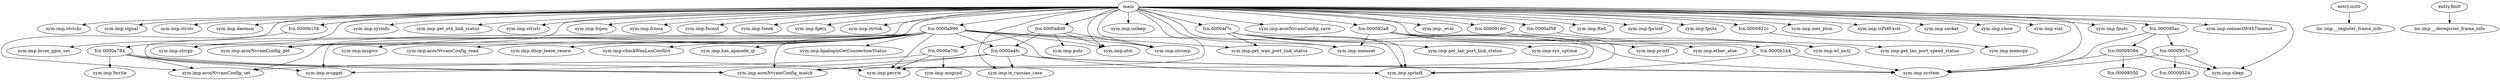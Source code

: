 digraph code {
  "0x0000967c" [label="main"];
  "0x0000967c" -> "0x00008dd8";
  "0x00008dd8" [label="sym.imp.strrchr"];
  "0x0000967c" -> "0x0000900c";
  "0x0000900c" [label="sym.imp.signal"];
  "0x0000967c" -> "0x00008fa0";
  "0x00008fa0" [label="sym.imp.strstr"];
  "0x0000967c" -> "0x00008d6c";
  "0x00008d6c" [label="sym.imp.daemon"];
  "0x0000967c" -> "0x0000a784";
  "0x0000a784" [label="fcn.0000a784"];
  "0x0000967c" -> "0x00008d78";
  "0x00008d78" [label="sym.imp.acosNvramConfig_match"];
  "0x0000967c" -> "0x00008f34";
  "0x00008f34" [label="sym.imp.memset"];
  "0x0000967c" -> "0x00008dc0";
  "0x00008dc0" [label="sym.imp.sysinfo"];
  "0x0000967c" -> "0x00008eb0";
  "0x00008eb0" [label="sym.imp.get_eth_link_status"];
  "0x0000967c" -> "0x00008e08";
  "0x00008e08" [label="sym.imp.stristr"];
  "0x0000967c" -> "0x00008f64";
  "0x00008f64" [label="sym.imp.sprintf"];
  "0x0000967c" -> "0x00008e80";
  "0x00008e80" [label="sym.imp.fopen"];
  "0x0000967c" -> "0x00008e68";
  "0x00008e68" [label="sym.imp.fclose"];
  "0x0000967c" -> "0x00008ff4";
  "0x00008ff4" [label="sym.imp.fscanf"];
  "0x0000967c" -> "0x00008f7c";
  "0x00008f7c" [label="sym.imp.fseek"];
  "0x0000967c" -> "0x00008eec";
  "0x00008eec" [label="sym.imp.fgets"];
  "0x0000967c" -> "0x00008e8c";
  "0x00008e8c" [label="sym.imp.strtok"];
  "0x0000967c" -> "0x00009024";
  "0x00009024" [label="sym.imp.strcpy"];
  "0x0000967c" -> "0x00008fac";
  "0x00008fac" [label="sym.imp.strcmp"];
  "0x0000967c" -> "0x00008f88";
  "0x00008f88" [label="sym.imp.acosNvramConfig_get"];
  "0x0000967c" -> "0x00008fc4";
  "0x00008fc4" [label="sym.imp.atoi"];
  "0x0000967c" -> "0x00008f1c";
  "0x00008f1c" [label="sym.imp.is_russian_case"];
  "0x0000967c" -> "0x00008d90";
  "0x00008d90" [label="sym.imp.system"];
  "0x0000967c" -> "0x0000b154";
  "0x0000b154" [label="fcn.0000b154"];
  "0x0000967c" -> "0x00008d9c";
  "0x00008d9c" [label="sym.imp.usleep"];
  "0x0000967c" -> "0x00008dcc";
  "0x00008dcc" [label="sym.imp.acosNvramConfig_set"];
  "0x0000967c" -> "0x0000a990";
  "0x0000a990" [label="fcn.0000a990"];
  "0x0000967c" -> "0x0000af7c";
  "0x0000af7c" [label="fcn.0000af7c"];
  "0x0000967c" -> "0x0000af58";
  "0x0000af58" [label="fcn.0000af58"];
  "0x0000967c" -> "0x00008e98";
  "0x00008e98" [label="sym.imp.acosNvramConfig_save"];
  "0x0000967c" -> "0x00009160";
  "0x00009160" [label="fcn.00009160"];
  "0x0000967c" -> "0x0000921c";
  "0x0000921c" [label="fcn.0000921c"];
  "0x0000967c" -> "0x00008f04";
  "0x00008f04" [label="sym.imp._eval"];
  "0x0000967c" -> "0x000092a8";
  "0x000092a8" [label="fcn.000092a8"];
  "0x0000967c" -> "0x000095ac";
  "0x000095ac" [label="fcn.000095ac"];
  "0x0000967c" -> "0x00008fb8";
  "0x00008fb8" [label="sym.imp.ftell"];
  "0x0000967c" -> "0x00008f4c";
  "0x00008f4c" [label="sym.imp.fprintf"];
  "0x0000967c" -> "0x00008f28";
  "0x00008f28" [label="sym.imp.fputs"];
  "0x0000967c" -> "0x00008db4";
  "0x00008db4" [label="sym.imp.sleep"];
  "0x0000967c" -> "0x00008dfc";
  "0x00008dfc" [label="sym.imp.inet_pton"];
  "0x0000967c" -> "0x00008f94";
  "0x00008f94" [label="sym.imp.isPidExist"];
  "0x0000967c" -> "0x00008f70";
  "0x00008f70" [label="sym.imp.socket"];
  "0x0000967c" -> "0x00008ebc";
  "0x00008ebc" [label="sym.imp.close"];
  "0x0000967c" -> "0x00008e20";
  "0x00008e20" [label="sym.imp.stat"];
  "0x0000967c" -> "0x0000b1b4";
  "0x0000b1b4" [label="fcn.0000b1b4"];
  "0x0000967c" -> "0x00008ec8";
  "0x00008ec8" [label="sym.imp.fputc"];
  "0x0000967c" -> "0x0000a8d8";
  "0x0000a8d8" [label="fcn.0000a8d8"];
  "0x0000967c" -> "0x00008e50";
  "0x00008e50" [label="sym.imp.connectWithTimeout"];
  "0x0000967c" -> "0x00008f40";
  "0x00008f40" [label="sym.imp.perror"];
  "0x000090bc" [label="entry.init0"];
  "0x000090bc" -> "0x00008d60";
  "0x00008d60" [label="loc.imp.__register_frame_info"];
  "0x00009078" [label="entry.fini0"];
  "0x00009078" -> "0x00009030";
  "0x00009030" [label="loc.imp.__deregister_frame_info"];
  "0x0000957c" [label="fcn.0000957c"];
  "0x0000957c" -> "0x00008d90";
  "0x00008d90" [label="sym.imp.system"];
  "0x0000957c" -> "0x00009524";
  "0x00009524" [label="fcn.00009524"];
  "0x0000957c" -> "0x00008db4";
  "0x00008db4" [label="sym.imp.sleep"];
  "0x00009594" [label="fcn.00009594"];
  "0x00009594" -> "0x00008d90";
  "0x00008d90" [label="sym.imp.system"];
  "0x00009594" -> "0x00009550";
  "0x00009550" [label="fcn.00009550"];
  "0x00009594" -> "0x00008db4";
  "0x00008db4" [label="sym.imp.sleep"];
  "0x0000a784" [label="fcn.0000a784"];
  "0x0000a784" -> "0x00008fdc";
  "0x00008fdc" [label="sym.imp.msgget"];
  "0x0000a784" -> "0x00008d78";
  "0x00008d78" [label="sym.imp.acosNvramConfig_match"];
  "0x0000a784" -> "0x00008f40";
  "0x00008f40" [label="sym.imp.perror"];
  "0x0000a784" -> "0x00008dcc";
  "0x00008dcc" [label="sym.imp.acosNvramConfig_set"];
  "0x0000a784" -> "0x00008d84";
  "0x00008d84" [label="sym.imp.fwrite"];
  "0x0000b154" [label="fcn.0000b154"];
  "0x0000b154" -> "0x00008ef8";
  "0x00008ef8" [label="sym.imp.brcm_gpio_set"];
  "0x0000a990" [label="fcn.0000a990"];
  "0x0000a990" -> "0x00008f34";
  "0x00008f34" [label="sym.imp.memset"];
  "0x0000a990" -> "0x00008fdc";
  "0x00008fdc" [label="sym.imp.msgget"];
  "0x0000a990" -> "0x00008ee0";
  "0x00008ee0" [label="sym.imp.msgrcv"];
  "0x0000a990" -> "0x00008ea4";
  "0x00008ea4" [label="sym.imp.get_wan_port_link_status"];
  "0x0000a990" -> "0x00008e14";
  "0x00008e14" [label="sym.imp.acosNvramConfig_read"];
  "0x0000a990" -> "0x00008f88";
  "0x00008f88" [label="sym.imp.acosNvramConfig_get"];
  "0x0000a990" -> "0x00008fac";
  "0x00008fac" [label="sym.imp.strcmp"];
  "0x0000a990" -> "0x00008d78";
  "0x00008d78" [label="sym.imp.acosNvramConfig_match"];
  "0x0000a990" -> "0x0000a4fc";
  "0x0000a4fc" [label="fcn.0000a4fc"];
  "0x0000a990" -> "0x00008f40";
  "0x00008f40" [label="sym.imp.perror"];
  "0x0000a990" -> "0x00008ed4";
  "0x00008ed4" [label="sym.imp.dhcp_lease_renew"];
  "0x0000a990" -> "0x00008d90";
  "0x00008d90" [label="sym.imp.system"];
  "0x0000a990" -> "0x00008f10";
  "0x00008f10" [label="sym.imp.checkWanLanConflict"];
  "0x0000a990" -> "0x00009024";
  "0x00009024" [label="sym.imp.strcpy"];
  "0x0000a990" -> "0x00008fc4";
  "0x00008fc4" [label="sym.imp.atoi"];
  "0x0000a990" -> "0x00009018";
  "0x00009018" [label="sym.imp.has_apmode_ip"];
  "0x0000a990" -> "0x00009000";
  "0x00009000" [label="sym.imp.bpaloginGetConnectionStatus"];
  "0x0000a990" -> "0x00008dcc";
  "0x00008dcc" [label="sym.imp.acosNvramConfig_set"];
  "0x0000af7c" [label="fcn.0000af7c"];
  "0x0000af7c" -> "0x00008e2c";
  "0x00008e2c" [label="sym.imp.get_lan_port_link_status"];
  "0x0000af7c" -> "0x00008e44";
  "0x00008e44" [label="sym.imp.sys_uptime"];
  "0x0000af7c" -> "0x00008f64";
  "0x00008f64" [label="sym.imp.sprintf"];
  "0x0000af7c" -> "0x00008d90";
  "0x00008d90" [label="sym.imp.system"];
  "0x0000af7c" -> "0x00008ea4";
  "0x00008ea4" [label="sym.imp.get_wan_port_link_status"];
  "0x0000af58" [label="fcn.0000af58"];
  "0x0000af58" -> "0x00008e74";
  "0x00008e74" [label="sym.imp.get_lan_port_speed_status"];
  "0x00009160" [label="fcn.00009160"];
  "0x00009160" -> "0x00008de4";
  "0x00008de4" [label="sym.imp.wl_ioctl"];
  "0x0000921c" [label="fcn.0000921c"];
  "0x0000921c" -> "0x00008da8";
  "0x00008da8" [label="sym.imp.memcpy"];
  "0x000092a8" [label="fcn.000092a8"];
  "0x000092a8" -> "0x00008f34";
  "0x00008f34" [label="sym.imp.memset"];
  "0x000092a8" -> "0x00008de4";
  "0x00008de4" [label="sym.imp.wl_ioctl"];
  "0x000092a8" -> "0x00008e38";
  "0x00008e38" [label="sym.imp.ether_atoe"];
  "0x000092a8" -> "0x00008f64";
  "0x00008f64" [label="sym.imp.sprintf"];
  "0x000092a8" -> "0x00008d78";
  "0x00008d78" [label="sym.imp.acosNvramConfig_match"];
  "0x000092a8" -> "0x00008fd0";
  "0x00008fd0" [label="sym.imp.printf"];
  "0x000095ac" [label="fcn.000095ac"];
  "0x000095ac" -> "0x00008d90";
  "0x00008d90" [label="sym.imp.system"];
  "0x000095ac" -> "0x0000957c";
  "0x0000957c" [label="fcn.0000957c"];
  "0x000095ac" -> "0x00009594";
  "0x00009594" [label="fcn.00009594"];
  "0x0000b1b4" [label="fcn.0000b1b4"];
  "0x0000b1b4" -> "0x00008f64";
  "0x00008f64" [label="sym.imp.sprintf"];
  "0x0000b1b4" -> "0x00008d90";
  "0x00008d90" [label="sym.imp.system"];
  "0x0000a8d8" [label="fcn.0000a8d8"];
  "0x0000a8d8" -> "0x00008fac";
  "0x00008fac" [label="sym.imp.strcmp"];
  "0x0000a8d8" -> "0x00008fc4";
  "0x00008fc4" [label="sym.imp.atoi"];
  "0x0000a8d8" -> "0x00008fe8";
  "0x00008fe8" [label="sym.imp.puts"];
  "0x0000a8d8" -> "0x0000a70c";
  "0x0000a70c" [label="fcn.0000a70c"];
  "0x0000a8d8" -> "0x0000a4fc";
  "0x0000a4fc" [label="fcn.0000a4fc"];
  "0x0000a70c" [label="fcn.0000a70c"];
  "0x0000a70c" -> "0x00008fdc";
  "0x00008fdc" [label="sym.imp.msgget"];
  "0x0000a70c" -> "0x00008d54";
  "0x00008d54" [label="sym.imp.msgsnd"];
  "0x0000a70c" -> "0x00008f40";
  "0x00008f40" [label="sym.imp.perror"];
  "0x0000a4fc" [label="fcn.0000a4fc"];
  "0x0000a4fc" -> "0x00008dcc";
  "0x00008dcc" [label="sym.imp.acosNvramConfig_set"];
  "0x0000a4fc" -> "0x00008f1c";
  "0x00008f1c" [label="sym.imp.is_russian_case"];
  "0x0000a4fc" -> "0x00008d78";
  "0x00008d78" [label="sym.imp.acosNvramConfig_match"];
  "0x0000a4fc" -> "0x00008f64";
  "0x00008f64" [label="sym.imp.sprintf"];
  "0x0000a4fc" -> "0x00008d90";
  "0x00008d90" [label="sym.imp.system"];
}